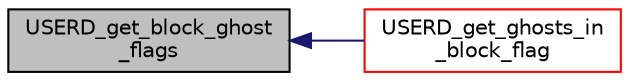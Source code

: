digraph "USERD_get_block_ghost_flags"
{
  bgcolor="transparent";
  edge [fontname="Helvetica",fontsize="10",labelfontname="Helvetica",labelfontsize="10"];
  node [fontname="Helvetica",fontsize="10",shape=record];
  rankdir="LR";
  Node1 [label="USERD_get_block_ghost\l_flags",height=0.2,width=0.4,color="black", fillcolor="grey75", style="filled", fontcolor="black"];
  Node1 -> Node2 [dir="back",color="midnightblue",fontsize="10",style="solid",fontname="Helvetica"];
  Node2 [label="USERD_get_ghosts_in\l_block_flag",height=0.2,width=0.4,color="red",URL="$a04514.html#a7460223e0b1db2ad54537d22100b95f7"];
}

